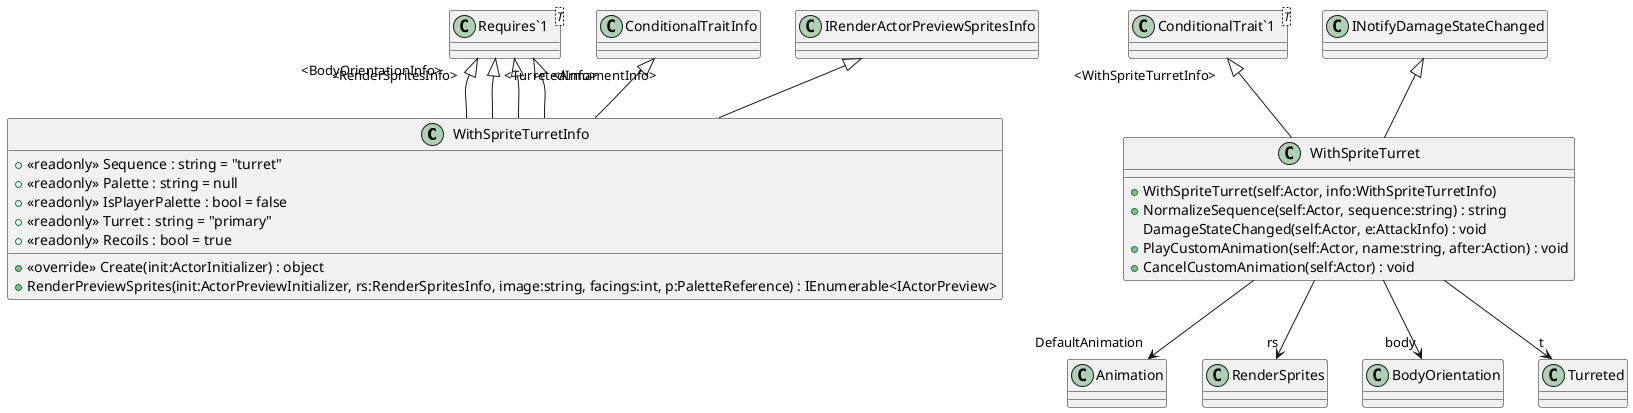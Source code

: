 @startuml
class WithSpriteTurretInfo {
    + <<readonly>> Sequence : string = "turret"
    + <<readonly>> Palette : string = null
    + <<readonly>> IsPlayerPalette : bool = false
    + <<readonly>> Turret : string = "primary"
    + <<readonly>> Recoils : bool = true
    + <<override>> Create(init:ActorInitializer) : object
    + RenderPreviewSprites(init:ActorPreviewInitializer, rs:RenderSpritesInfo, image:string, facings:int, p:PaletteReference) : IEnumerable<IActorPreview>
}
class WithSpriteTurret {
    + WithSpriteTurret(self:Actor, info:WithSpriteTurretInfo)
    + NormalizeSequence(self:Actor, sequence:string) : string
    DamageStateChanged(self:Actor, e:AttackInfo) : void
    + PlayCustomAnimation(self:Actor, name:string, after:Action) : void
    + CancelCustomAnimation(self:Actor) : void
}
class "Requires`1"<T> {
}
class "ConditionalTrait`1"<T> {
}
ConditionalTraitInfo <|-- WithSpriteTurretInfo
IRenderActorPreviewSpritesInfo <|-- WithSpriteTurretInfo
"Requires`1" "<RenderSpritesInfo>" <|-- WithSpriteTurretInfo
"Requires`1" "<TurretedInfo>" <|-- WithSpriteTurretInfo
"Requires`1" "<BodyOrientationInfo>" <|-- WithSpriteTurretInfo
"Requires`1" "<ArmamentInfo>" <|-- WithSpriteTurretInfo
"ConditionalTrait`1" "<WithSpriteTurretInfo>" <|-- WithSpriteTurret
INotifyDamageStateChanged <|-- WithSpriteTurret
WithSpriteTurret --> "DefaultAnimation" Animation
WithSpriteTurret --> "rs" RenderSprites
WithSpriteTurret --> "body" BodyOrientation
WithSpriteTurret --> "t" Turreted
@enduml
